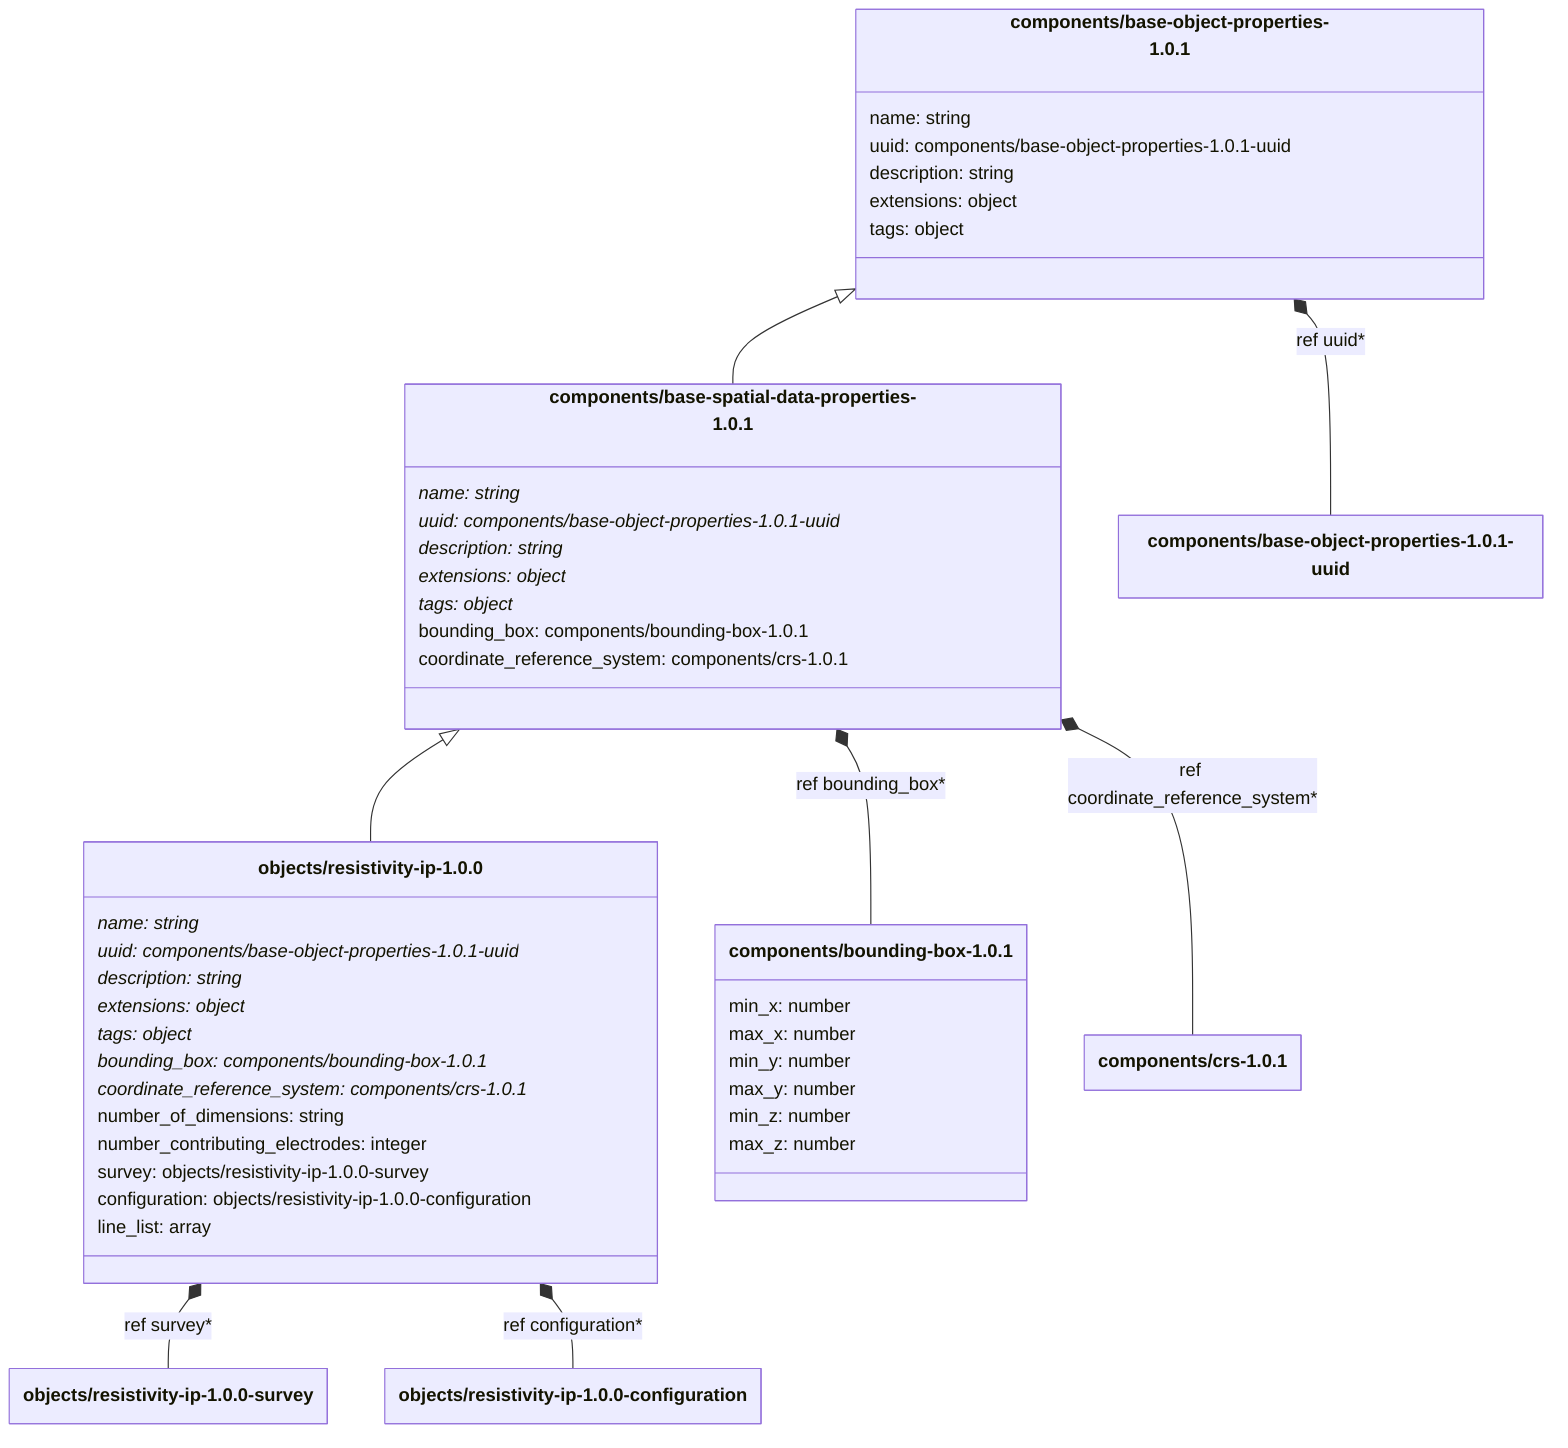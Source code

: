 ---
config:
    class:
        hideEmptyMembersBox: true
---

classDiagram
    class `components/base-object-properties-1.0.1`:::schemaComponent {
        name: string
        uuid: components/base-object-properties-1.0.1-uuid
        description: string
        extensions: object
        tags: object
    }
    class `components/base-spatial-data-properties-1.0.1`:::schemaComponent {
        name: string*
        uuid: components/base-object-properties-1.0.1-uuid*
        description: string*
        extensions: object*
        tags: object*
        bounding_box: components/bounding-box-1.0.1
        coordinate_reference_system: components/crs-1.0.1
    }
    `components/base-object-properties-1.0.1` <|-- `components/base-spatial-data-properties-1.0.1`
    class `objects/resistivity-ip-1.0.0`:::schemaObject {
        name: string*
        uuid: components/base-object-properties-1.0.1-uuid*
        description: string*
        extensions: object*
        tags: object*
        bounding_box: components/bounding-box-1.0.1*
        coordinate_reference_system: components/crs-1.0.1*
        number_of_dimensions: string
        number_contributing_electrodes: integer
        survey: objects/resistivity-ip-1.0.0-survey
        configuration: objects/resistivity-ip-1.0.0-configuration
        line_list: array
    }
    `components/base-spatial-data-properties-1.0.1` <|-- `objects/resistivity-ip-1.0.0`
    `components/base-object-properties-1.0.1` *-- `components/base-object-properties-1.0.1-uuid` : ref uuid*
    `components/base-spatial-data-properties-1.0.1` *-- `components/bounding-box-1.0.1` : ref bounding_box*
    `components/base-spatial-data-properties-1.0.1` *-- `components/crs-1.0.1` : ref coordinate_reference_system*
    `objects/resistivity-ip-1.0.0` *-- `objects/resistivity-ip-1.0.0-survey` : ref survey*
    `objects/resistivity-ip-1.0.0` *-- `objects/resistivity-ip-1.0.0-configuration` : ref configuration*
    class `components/base-object-properties-1.0.1-uuid`:::schemaImplicit {
    }
    class `objects/resistivity-ip-1.0.0-configuration`:::schemaImplicit {
    }
    class `components/bounding-box-1.0.1`:::schemaComponent {
        min_x: number
        max_x: number
        min_y: number
        max_y: number
        min_z: number
        max_z: number
    }
    class `objects/resistivity-ip-1.0.0-survey`:::schemaImplicit {
    }
    class `components/crs-1.0.1`:::schemaComponent {
    }
